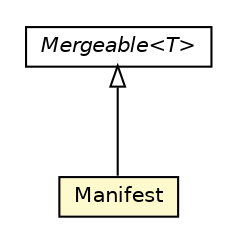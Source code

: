 #!/usr/local/bin/dot
#
# Class diagram 
# Generated by UMLGraph version 5.1 (http://www.umlgraph.org/)
#

digraph G {
	edge [fontname="Helvetica",fontsize=10,labelfontname="Helvetica",labelfontsize=10];
	node [fontname="Helvetica",fontsize=10,shape=plaintext];
	nodesep=0.25;
	ranksep=0.5;
	// org.androidtransfuse.model.manifest.Manifest
	c8906 [label=<<table title="org.androidtransfuse.model.manifest.Manifest" border="0" cellborder="1" cellspacing="0" cellpadding="2" port="p" bgcolor="lemonChiffon" href="./Manifest.html">
		<tr><td><table border="0" cellspacing="0" cellpadding="1">
<tr><td align="center" balign="center"> Manifest </td></tr>
		</table></td></tr>
		</table>>, fontname="Helvetica", fontcolor="black", fontsize=10.0];
	// org.androidtransfuse.processor.Mergeable<T>
	c9057 [label=<<table title="org.androidtransfuse.processor.Mergeable" border="0" cellborder="1" cellspacing="0" cellpadding="2" port="p" href="../../processor/Mergeable.html">
		<tr><td><table border="0" cellspacing="0" cellpadding="1">
<tr><td align="center" balign="center"><font face="Helvetica-Oblique"> Mergeable&lt;T&gt; </font></td></tr>
		</table></td></tr>
		</table>>, fontname="Helvetica", fontcolor="black", fontsize=10.0];
	//org.androidtransfuse.model.manifest.Manifest extends org.androidtransfuse.processor.Mergeable<java.lang.String>
	c9057:p -> c8906:p [dir=back,arrowtail=empty];
}

